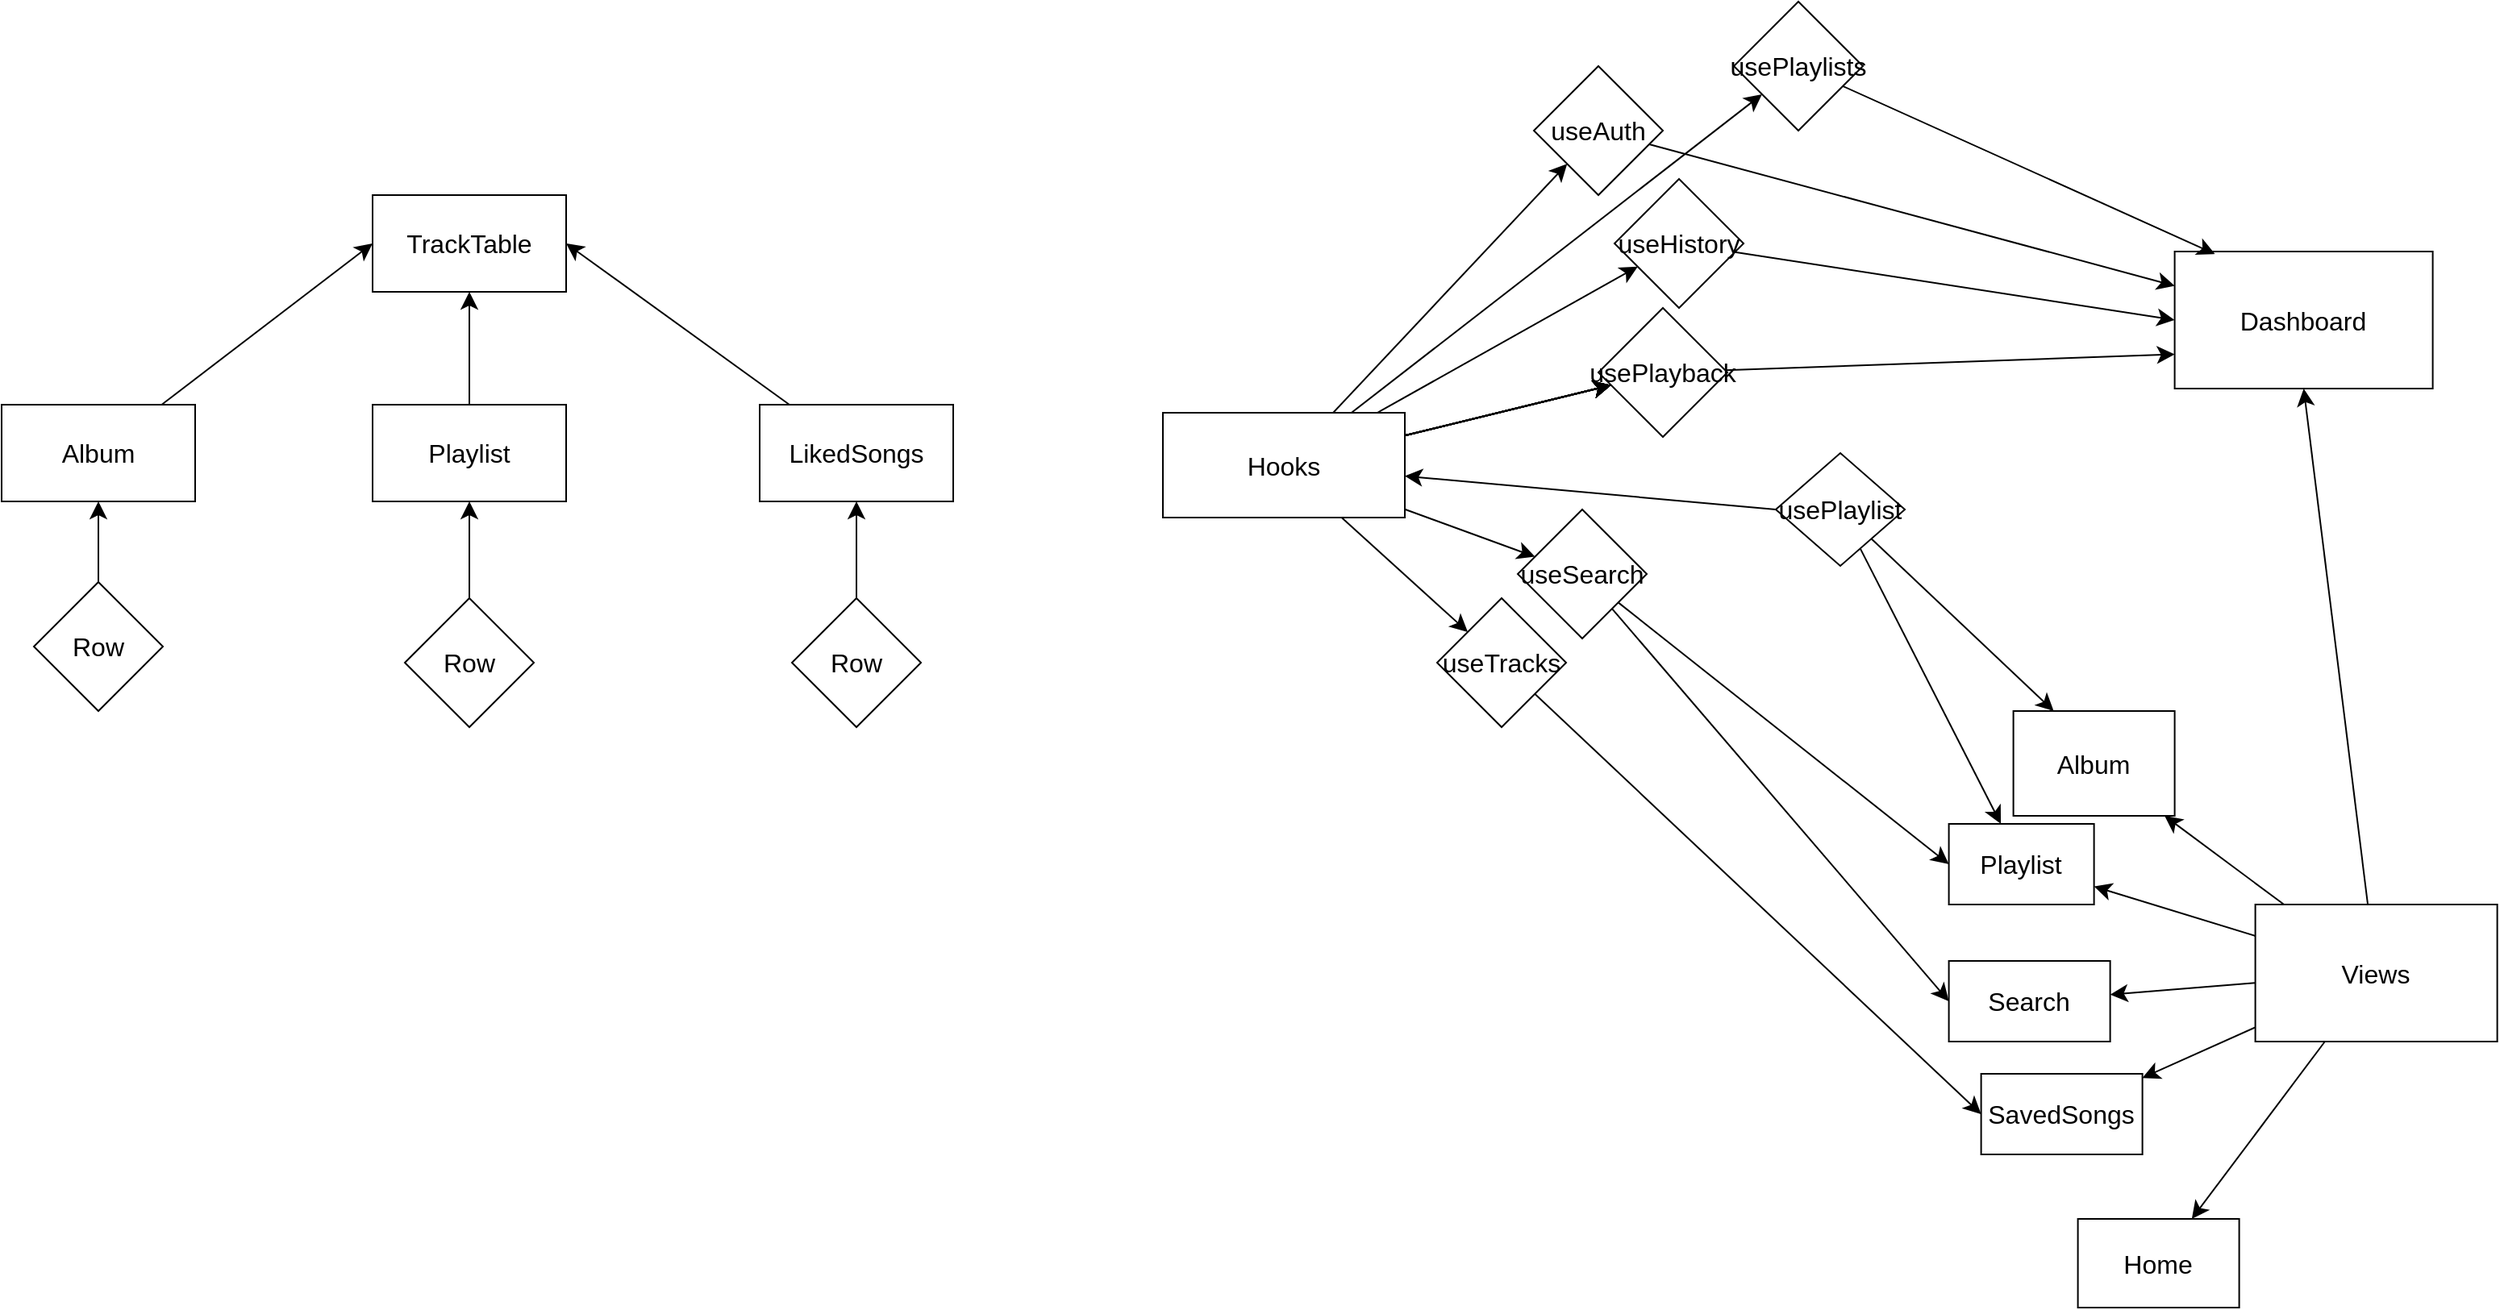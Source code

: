 <mxfile version="21.3.6" type="device">
  <diagram id="C5RBs43oDa-KdzZeNtuy" name="Page-1">
    <mxGraphModel dx="1822" dy="1751" grid="1" gridSize="10" guides="1" tooltips="1" connect="1" arrows="1" fold="1" page="1" pageScale="1" pageWidth="827" pageHeight="1169" math="0" shadow="0">
      <root>
        <mxCell id="WIyWlLk6GJQsqaUBKTNV-0" />
        <mxCell id="WIyWlLk6GJQsqaUBKTNV-1" parent="WIyWlLk6GJQsqaUBKTNV-0" />
        <mxCell id="a4OTLUtItuGeTME4cSqo-0" value="Dashboard" style="rounded=0;whiteSpace=wrap;html=1;fontSize=16;" parent="WIyWlLk6GJQsqaUBKTNV-1" vertex="1">
          <mxGeometry x="607.3" y="65" width="160" height="85" as="geometry" />
        </mxCell>
        <mxCell id="a4OTLUtItuGeTME4cSqo-6" value="" style="edgeStyle=none;curved=1;rounded=0;orthogonalLoop=1;jettySize=auto;html=1;fontSize=12;startSize=8;endSize=8;" parent="WIyWlLk6GJQsqaUBKTNV-1" source="a4OTLUtItuGeTME4cSqo-1" target="a4OTLUtItuGeTME4cSqo-5" edge="1">
          <mxGeometry relative="1" as="geometry" />
        </mxCell>
        <mxCell id="a4OTLUtItuGeTME4cSqo-7" value="" style="edgeStyle=none;curved=1;rounded=0;orthogonalLoop=1;jettySize=auto;html=1;fontSize=12;startSize=8;endSize=8;" parent="WIyWlLk6GJQsqaUBKTNV-1" source="a4OTLUtItuGeTME4cSqo-1" target="a4OTLUtItuGeTME4cSqo-5" edge="1">
          <mxGeometry relative="1" as="geometry" />
        </mxCell>
        <mxCell id="a4OTLUtItuGeTME4cSqo-8" value="" style="edgeStyle=none;curved=1;rounded=0;orthogonalLoop=1;jettySize=auto;html=1;fontSize=12;startSize=8;endSize=8;" parent="WIyWlLk6GJQsqaUBKTNV-1" source="a4OTLUtItuGeTME4cSqo-1" target="a4OTLUtItuGeTME4cSqo-5" edge="1">
          <mxGeometry relative="1" as="geometry" />
        </mxCell>
        <mxCell id="a4OTLUtItuGeTME4cSqo-9" value="" style="edgeStyle=none;curved=1;rounded=0;orthogonalLoop=1;jettySize=auto;html=1;fontSize=12;startSize=8;endSize=8;" parent="WIyWlLk6GJQsqaUBKTNV-1" source="a4OTLUtItuGeTME4cSqo-1" target="a4OTLUtItuGeTME4cSqo-5" edge="1">
          <mxGeometry relative="1" as="geometry" />
        </mxCell>
        <mxCell id="a4OTLUtItuGeTME4cSqo-10" value="" style="edgeStyle=none;curved=1;rounded=0;orthogonalLoop=1;jettySize=auto;html=1;fontSize=12;startSize=8;endSize=8;" parent="WIyWlLk6GJQsqaUBKTNV-1" source="a4OTLUtItuGeTME4cSqo-1" target="a4OTLUtItuGeTME4cSqo-5" edge="1">
          <mxGeometry relative="1" as="geometry" />
        </mxCell>
        <mxCell id="a4OTLUtItuGeTME4cSqo-11" value="" style="edgeStyle=none;curved=1;rounded=0;orthogonalLoop=1;jettySize=auto;html=1;fontSize=12;startSize=8;endSize=8;" parent="WIyWlLk6GJQsqaUBKTNV-1" source="a4OTLUtItuGeTME4cSqo-1" target="a4OTLUtItuGeTME4cSqo-5" edge="1">
          <mxGeometry relative="1" as="geometry" />
        </mxCell>
        <mxCell id="a4OTLUtItuGeTME4cSqo-12" value="" style="edgeStyle=none;curved=1;rounded=0;orthogonalLoop=1;jettySize=auto;html=1;fontSize=12;startSize=8;endSize=8;" parent="WIyWlLk6GJQsqaUBKTNV-1" source="a4OTLUtItuGeTME4cSqo-1" target="a4OTLUtItuGeTME4cSqo-5" edge="1">
          <mxGeometry relative="1" as="geometry" />
        </mxCell>
        <mxCell id="a4OTLUtItuGeTME4cSqo-13" value="" style="edgeStyle=none;curved=1;rounded=0;orthogonalLoop=1;jettySize=auto;html=1;fontSize=12;startSize=8;endSize=8;" parent="WIyWlLk6GJQsqaUBKTNV-1" source="a4OTLUtItuGeTME4cSqo-1" target="a4OTLUtItuGeTME4cSqo-5" edge="1">
          <mxGeometry relative="1" as="geometry" />
        </mxCell>
        <mxCell id="a4OTLUtItuGeTME4cSqo-15" value="" style="edgeStyle=none;curved=1;rounded=0;orthogonalLoop=1;jettySize=auto;html=1;fontSize=12;startSize=8;endSize=8;" parent="WIyWlLk6GJQsqaUBKTNV-1" source="a4OTLUtItuGeTME4cSqo-1" target="a4OTLUtItuGeTME4cSqo-14" edge="1">
          <mxGeometry relative="1" as="geometry" />
        </mxCell>
        <mxCell id="a4OTLUtItuGeTME4cSqo-17" value="" style="edgeStyle=none;curved=1;rounded=0;orthogonalLoop=1;jettySize=auto;html=1;fontSize=12;startSize=8;endSize=8;" parent="WIyWlLk6GJQsqaUBKTNV-1" source="a4OTLUtItuGeTME4cSqo-1" target="a4OTLUtItuGeTME4cSqo-16" edge="1">
          <mxGeometry relative="1" as="geometry" />
        </mxCell>
        <mxCell id="a4OTLUtItuGeTME4cSqo-19" value="" style="edgeStyle=none;curved=1;rounded=0;orthogonalLoop=1;jettySize=auto;html=1;fontSize=12;startSize=8;endSize=8;" parent="WIyWlLk6GJQsqaUBKTNV-1" source="a4OTLUtItuGeTME4cSqo-1" target="a4OTLUtItuGeTME4cSqo-18" edge="1">
          <mxGeometry relative="1" as="geometry" />
        </mxCell>
        <mxCell id="a4OTLUtItuGeTME4cSqo-21" value="" style="edgeStyle=none;curved=1;rounded=0;orthogonalLoop=1;jettySize=auto;html=1;fontSize=12;startSize=8;endSize=8;" parent="WIyWlLk6GJQsqaUBKTNV-1" source="a4OTLUtItuGeTME4cSqo-1" target="a4OTLUtItuGeTME4cSqo-20" edge="1">
          <mxGeometry relative="1" as="geometry" />
        </mxCell>
        <mxCell id="a4OTLUtItuGeTME4cSqo-49" value="" style="edgeStyle=none;curved=1;rounded=0;orthogonalLoop=1;jettySize=auto;html=1;fontSize=12;startSize=8;endSize=8;" parent="WIyWlLk6GJQsqaUBKTNV-1" source="a4OTLUtItuGeTME4cSqo-1" target="a4OTLUtItuGeTME4cSqo-48" edge="1">
          <mxGeometry relative="1" as="geometry" />
        </mxCell>
        <mxCell id="a4OTLUtItuGeTME4cSqo-1" value="Hooks" style="rounded=0;whiteSpace=wrap;html=1;fontSize=16;" parent="WIyWlLk6GJQsqaUBKTNV-1" vertex="1">
          <mxGeometry x="-20" y="165" width="150" height="65" as="geometry" />
        </mxCell>
        <mxCell id="a4OTLUtItuGeTME4cSqo-26" value="" style="edgeStyle=none;curved=1;rounded=0;orthogonalLoop=1;jettySize=auto;html=1;fontSize=12;startSize=8;endSize=8;" parent="WIyWlLk6GJQsqaUBKTNV-1" source="a4OTLUtItuGeTME4cSqo-2" target="a4OTLUtItuGeTME4cSqo-25" edge="1">
          <mxGeometry relative="1" as="geometry" />
        </mxCell>
        <mxCell id="a4OTLUtItuGeTME4cSqo-28" value="" style="edgeStyle=none;curved=1;rounded=0;orthogonalLoop=1;jettySize=auto;html=1;fontSize=12;startSize=8;endSize=8;" parent="WIyWlLk6GJQsqaUBKTNV-1" source="a4OTLUtItuGeTME4cSqo-2" target="a4OTLUtItuGeTME4cSqo-27" edge="1">
          <mxGeometry relative="1" as="geometry" />
        </mxCell>
        <mxCell id="a4OTLUtItuGeTME4cSqo-30" value="" style="edgeStyle=none;curved=1;rounded=0;orthogonalLoop=1;jettySize=auto;html=1;fontSize=12;startSize=8;endSize=8;" parent="WIyWlLk6GJQsqaUBKTNV-1" source="a4OTLUtItuGeTME4cSqo-2" target="a4OTLUtItuGeTME4cSqo-29" edge="1">
          <mxGeometry relative="1" as="geometry" />
        </mxCell>
        <mxCell id="a4OTLUtItuGeTME4cSqo-32" value="" style="edgeStyle=none;curved=1;rounded=0;orthogonalLoop=1;jettySize=auto;html=1;fontSize=12;startSize=8;endSize=8;" parent="WIyWlLk6GJQsqaUBKTNV-1" source="a4OTLUtItuGeTME4cSqo-2" target="a4OTLUtItuGeTME4cSqo-31" edge="1">
          <mxGeometry relative="1" as="geometry" />
        </mxCell>
        <mxCell id="a4OTLUtItuGeTME4cSqo-39" style="edgeStyle=none;curved=1;rounded=0;orthogonalLoop=1;jettySize=auto;html=1;entryX=0.5;entryY=1;entryDx=0;entryDy=0;fontSize=12;startSize=8;endSize=8;" parent="WIyWlLk6GJQsqaUBKTNV-1" source="a4OTLUtItuGeTME4cSqo-2" target="a4OTLUtItuGeTME4cSqo-0" edge="1">
          <mxGeometry relative="1" as="geometry" />
        </mxCell>
        <mxCell id="a4OTLUtItuGeTME4cSqo-45" value="" style="edgeStyle=none;curved=1;rounded=0;orthogonalLoop=1;jettySize=auto;html=1;fontSize=12;startSize=8;endSize=8;" parent="WIyWlLk6GJQsqaUBKTNV-1" source="a4OTLUtItuGeTME4cSqo-2" target="a4OTLUtItuGeTME4cSqo-44" edge="1">
          <mxGeometry relative="1" as="geometry" />
        </mxCell>
        <mxCell id="a4OTLUtItuGeTME4cSqo-2" value="Views" style="rounded=0;whiteSpace=wrap;html=1;fontSize=16;" parent="WIyWlLk6GJQsqaUBKTNV-1" vertex="1">
          <mxGeometry x="657.3" y="470" width="150" height="85" as="geometry" />
        </mxCell>
        <mxCell id="a4OTLUtItuGeTME4cSqo-41" style="edgeStyle=none;curved=1;rounded=0;orthogonalLoop=1;jettySize=auto;html=1;exitX=0;exitY=0.5;exitDx=0;exitDy=0;fontSize=12;startSize=8;endSize=8;" parent="WIyWlLk6GJQsqaUBKTNV-1" source="a4OTLUtItuGeTME4cSqo-3" target="a4OTLUtItuGeTME4cSqo-1" edge="1">
          <mxGeometry relative="1" as="geometry" />
        </mxCell>
        <mxCell id="1RcgN7MGZJYINN4Vdq3p-1" style="edgeStyle=none;curved=1;rounded=0;orthogonalLoop=1;jettySize=auto;html=1;fontSize=12;startSize=8;endSize=8;" parent="WIyWlLk6GJQsqaUBKTNV-1" source="a4OTLUtItuGeTME4cSqo-3" target="a4OTLUtItuGeTME4cSqo-25" edge="1">
          <mxGeometry relative="1" as="geometry" />
        </mxCell>
        <mxCell id="1RcgN7MGZJYINN4Vdq3p-2" style="edgeStyle=none;curved=1;rounded=0;orthogonalLoop=1;jettySize=auto;html=1;entryX=0.25;entryY=0;entryDx=0;entryDy=0;fontSize=12;startSize=8;endSize=8;" parent="WIyWlLk6GJQsqaUBKTNV-1" source="a4OTLUtItuGeTME4cSqo-3" target="a4OTLUtItuGeTME4cSqo-27" edge="1">
          <mxGeometry relative="1" as="geometry" />
        </mxCell>
        <mxCell id="a4OTLUtItuGeTME4cSqo-3" value="usePlaylist" style="rhombus;whiteSpace=wrap;html=1;fontSize=16;rounded=0;" parent="WIyWlLk6GJQsqaUBKTNV-1" vertex="1">
          <mxGeometry x="360" y="190" width="80" height="70" as="geometry" />
        </mxCell>
        <mxCell id="a4OTLUtItuGeTME4cSqo-36" style="edgeStyle=none;curved=1;rounded=0;orthogonalLoop=1;jettySize=auto;html=1;entryX=0;entryY=0.75;entryDx=0;entryDy=0;fontSize=12;startSize=8;endSize=8;" parent="WIyWlLk6GJQsqaUBKTNV-1" source="a4OTLUtItuGeTME4cSqo-5" target="a4OTLUtItuGeTME4cSqo-0" edge="1">
          <mxGeometry relative="1" as="geometry" />
        </mxCell>
        <mxCell id="a4OTLUtItuGeTME4cSqo-5" value="usePlayback" style="rhombus;whiteSpace=wrap;html=1;fontSize=16;rounded=0;" parent="WIyWlLk6GJQsqaUBKTNV-1" vertex="1">
          <mxGeometry x="250" y="100" width="80" height="80" as="geometry" />
        </mxCell>
        <mxCell id="a4OTLUtItuGeTME4cSqo-34" style="edgeStyle=none;curved=1;rounded=0;orthogonalLoop=1;jettySize=auto;html=1;entryX=0;entryY=0.5;entryDx=0;entryDy=0;fontSize=12;startSize=8;endSize=8;" parent="WIyWlLk6GJQsqaUBKTNV-1" source="a4OTLUtItuGeTME4cSqo-14" target="a4OTLUtItuGeTME4cSqo-31" edge="1">
          <mxGeometry relative="1" as="geometry" />
        </mxCell>
        <mxCell id="a4OTLUtItuGeTME4cSqo-14" value="useTracks" style="rhombus;whiteSpace=wrap;html=1;fontSize=16;rounded=0;" parent="WIyWlLk6GJQsqaUBKTNV-1" vertex="1">
          <mxGeometry x="150" y="280" width="80" height="80" as="geometry" />
        </mxCell>
        <mxCell id="a4OTLUtItuGeTME4cSqo-33" style="edgeStyle=none;curved=1;rounded=0;orthogonalLoop=1;jettySize=auto;html=1;entryX=0;entryY=0.5;entryDx=0;entryDy=0;fontSize=12;startSize=8;endSize=8;" parent="WIyWlLk6GJQsqaUBKTNV-1" source="a4OTLUtItuGeTME4cSqo-16" target="a4OTLUtItuGeTME4cSqo-25" edge="1">
          <mxGeometry relative="1" as="geometry" />
        </mxCell>
        <mxCell id="a4OTLUtItuGeTME4cSqo-43" style="edgeStyle=none;curved=1;rounded=0;orthogonalLoop=1;jettySize=auto;html=1;entryX=0;entryY=0.5;entryDx=0;entryDy=0;fontSize=12;startSize=8;endSize=8;" parent="WIyWlLk6GJQsqaUBKTNV-1" source="a4OTLUtItuGeTME4cSqo-16" target="a4OTLUtItuGeTME4cSqo-29" edge="1">
          <mxGeometry relative="1" as="geometry" />
        </mxCell>
        <mxCell id="a4OTLUtItuGeTME4cSqo-16" value="useSearch" style="rhombus;whiteSpace=wrap;html=1;fontSize=16;rounded=0;" parent="WIyWlLk6GJQsqaUBKTNV-1" vertex="1">
          <mxGeometry x="200" y="225" width="80" height="80" as="geometry" />
        </mxCell>
        <mxCell id="a4OTLUtItuGeTME4cSqo-23" style="edgeStyle=none;curved=1;rounded=0;orthogonalLoop=1;jettySize=auto;html=1;entryX=0;entryY=0.25;entryDx=0;entryDy=0;fontSize=12;startSize=8;endSize=8;" parent="WIyWlLk6GJQsqaUBKTNV-1" source="a4OTLUtItuGeTME4cSqo-18" target="a4OTLUtItuGeTME4cSqo-0" edge="1">
          <mxGeometry relative="1" as="geometry" />
        </mxCell>
        <mxCell id="a4OTLUtItuGeTME4cSqo-18" value="useAuth" style="rhombus;whiteSpace=wrap;html=1;fontSize=16;rounded=0;" parent="WIyWlLk6GJQsqaUBKTNV-1" vertex="1">
          <mxGeometry x="210" y="-50" width="80" height="80" as="geometry" />
        </mxCell>
        <mxCell id="a4OTLUtItuGeTME4cSqo-24" style="edgeStyle=none;curved=1;rounded=0;orthogonalLoop=1;jettySize=auto;html=1;entryX=0;entryY=0.5;entryDx=0;entryDy=0;fontSize=12;startSize=8;endSize=8;" parent="WIyWlLk6GJQsqaUBKTNV-1" source="a4OTLUtItuGeTME4cSqo-20" target="a4OTLUtItuGeTME4cSqo-0" edge="1">
          <mxGeometry relative="1" as="geometry" />
        </mxCell>
        <mxCell id="a4OTLUtItuGeTME4cSqo-20" value="useHistory" style="rhombus;whiteSpace=wrap;html=1;fontSize=16;rounded=0;" parent="WIyWlLk6GJQsqaUBKTNV-1" vertex="1">
          <mxGeometry x="260" y="20" width="80" height="80" as="geometry" />
        </mxCell>
        <mxCell id="a4OTLUtItuGeTME4cSqo-25" value="Playlist" style="whiteSpace=wrap;html=1;fontSize=16;rounded=0;" parent="WIyWlLk6GJQsqaUBKTNV-1" vertex="1">
          <mxGeometry x="467.3" y="420" width="90" height="50" as="geometry" />
        </mxCell>
        <mxCell id="a4OTLUtItuGeTME4cSqo-27" value="Album" style="whiteSpace=wrap;html=1;fontSize=16;rounded=0;" parent="WIyWlLk6GJQsqaUBKTNV-1" vertex="1">
          <mxGeometry x="507.3" y="350" width="100" height="65" as="geometry" />
        </mxCell>
        <mxCell id="a4OTLUtItuGeTME4cSqo-29" value="Search" style="whiteSpace=wrap;html=1;fontSize=16;rounded=0;" parent="WIyWlLk6GJQsqaUBKTNV-1" vertex="1">
          <mxGeometry x="467.3" y="505" width="100" height="50" as="geometry" />
        </mxCell>
        <mxCell id="a4OTLUtItuGeTME4cSqo-31" value="SavedSongs" style="whiteSpace=wrap;html=1;fontSize=16;rounded=0;" parent="WIyWlLk6GJQsqaUBKTNV-1" vertex="1">
          <mxGeometry x="487.3" y="575" width="100" height="50" as="geometry" />
        </mxCell>
        <mxCell id="a4OTLUtItuGeTME4cSqo-44" value="Home" style="whiteSpace=wrap;html=1;fontSize=16;rounded=0;" parent="WIyWlLk6GJQsqaUBKTNV-1" vertex="1">
          <mxGeometry x="547.3" y="665" width="100" height="55" as="geometry" />
        </mxCell>
        <mxCell id="1RcgN7MGZJYINN4Vdq3p-3" style="edgeStyle=none;curved=1;rounded=0;orthogonalLoop=1;jettySize=auto;html=1;entryX=0.156;entryY=0.018;entryDx=0;entryDy=0;entryPerimeter=0;fontSize=12;startSize=8;endSize=8;" parent="WIyWlLk6GJQsqaUBKTNV-1" source="a4OTLUtItuGeTME4cSqo-48" target="a4OTLUtItuGeTME4cSqo-0" edge="1">
          <mxGeometry relative="1" as="geometry" />
        </mxCell>
        <mxCell id="a4OTLUtItuGeTME4cSqo-48" value="usePlaylists" style="rhombus;whiteSpace=wrap;html=1;fontSize=16;rounded=0;" parent="WIyWlLk6GJQsqaUBKTNV-1" vertex="1">
          <mxGeometry x="334" y="-90" width="80" height="80" as="geometry" />
        </mxCell>
        <mxCell id="pGoiMWkYPLcY7EDyr4n9-0" value="TrackTable" style="rounded=0;whiteSpace=wrap;html=1;fontSize=16;" vertex="1" parent="WIyWlLk6GJQsqaUBKTNV-1">
          <mxGeometry x="-510" y="30" width="120" height="60" as="geometry" />
        </mxCell>
        <mxCell id="pGoiMWkYPLcY7EDyr4n9-12" style="edgeStyle=none;curved=1;rounded=0;orthogonalLoop=1;jettySize=auto;html=1;entryX=0;entryY=0.5;entryDx=0;entryDy=0;fontSize=12;startSize=8;endSize=8;" edge="1" parent="WIyWlLk6GJQsqaUBKTNV-1" source="pGoiMWkYPLcY7EDyr4n9-1" target="pGoiMWkYPLcY7EDyr4n9-0">
          <mxGeometry relative="1" as="geometry" />
        </mxCell>
        <mxCell id="pGoiMWkYPLcY7EDyr4n9-1" value="Album" style="rounded=0;whiteSpace=wrap;html=1;fontSize=16;" vertex="1" parent="WIyWlLk6GJQsqaUBKTNV-1">
          <mxGeometry x="-740" y="160" width="120" height="60" as="geometry" />
        </mxCell>
        <mxCell id="pGoiMWkYPLcY7EDyr4n9-11" style="edgeStyle=none;curved=1;rounded=0;orthogonalLoop=1;jettySize=auto;html=1;entryX=0.5;entryY=1;entryDx=0;entryDy=0;fontSize=12;startSize=8;endSize=8;" edge="1" parent="WIyWlLk6GJQsqaUBKTNV-1" source="pGoiMWkYPLcY7EDyr4n9-2" target="pGoiMWkYPLcY7EDyr4n9-0">
          <mxGeometry relative="1" as="geometry" />
        </mxCell>
        <mxCell id="pGoiMWkYPLcY7EDyr4n9-2" value="Playlist" style="rounded=0;whiteSpace=wrap;html=1;fontSize=16;" vertex="1" parent="WIyWlLk6GJQsqaUBKTNV-1">
          <mxGeometry x="-510" y="160" width="120" height="60" as="geometry" />
        </mxCell>
        <mxCell id="pGoiMWkYPLcY7EDyr4n9-10" style="edgeStyle=none;curved=1;rounded=0;orthogonalLoop=1;jettySize=auto;html=1;fontSize=12;startSize=8;endSize=8;entryX=1;entryY=0.5;entryDx=0;entryDy=0;" edge="1" parent="WIyWlLk6GJQsqaUBKTNV-1" source="pGoiMWkYPLcY7EDyr4n9-3" target="pGoiMWkYPLcY7EDyr4n9-0">
          <mxGeometry relative="1" as="geometry">
            <mxPoint x="-380" y="90" as="targetPoint" />
          </mxGeometry>
        </mxCell>
        <mxCell id="pGoiMWkYPLcY7EDyr4n9-3" value="LikedSongs" style="rounded=0;whiteSpace=wrap;html=1;fontSize=16;" vertex="1" parent="WIyWlLk6GJQsqaUBKTNV-1">
          <mxGeometry x="-270" y="160" width="120" height="60" as="geometry" />
        </mxCell>
        <mxCell id="pGoiMWkYPLcY7EDyr4n9-7" style="edgeStyle=none;curved=1;rounded=0;orthogonalLoop=1;jettySize=auto;html=1;entryX=0.5;entryY=1;entryDx=0;entryDy=0;fontSize=12;startSize=8;endSize=8;" edge="1" parent="WIyWlLk6GJQsqaUBKTNV-1" source="pGoiMWkYPLcY7EDyr4n9-4" target="pGoiMWkYPLcY7EDyr4n9-1">
          <mxGeometry relative="1" as="geometry" />
        </mxCell>
        <mxCell id="pGoiMWkYPLcY7EDyr4n9-4" value="Row" style="rhombus;whiteSpace=wrap;html=1;fontSize=16;" vertex="1" parent="WIyWlLk6GJQsqaUBKTNV-1">
          <mxGeometry x="-720" y="270" width="80" height="80" as="geometry" />
        </mxCell>
        <mxCell id="pGoiMWkYPLcY7EDyr4n9-8" style="edgeStyle=none;curved=1;rounded=0;orthogonalLoop=1;jettySize=auto;html=1;entryX=0.5;entryY=1;entryDx=0;entryDy=0;fontSize=12;startSize=8;endSize=8;" edge="1" parent="WIyWlLk6GJQsqaUBKTNV-1" source="pGoiMWkYPLcY7EDyr4n9-5" target="pGoiMWkYPLcY7EDyr4n9-2">
          <mxGeometry relative="1" as="geometry" />
        </mxCell>
        <mxCell id="pGoiMWkYPLcY7EDyr4n9-5" value="Row" style="rhombus;whiteSpace=wrap;html=1;fontSize=16;" vertex="1" parent="WIyWlLk6GJQsqaUBKTNV-1">
          <mxGeometry x="-490" y="280" width="80" height="80" as="geometry" />
        </mxCell>
        <mxCell id="pGoiMWkYPLcY7EDyr4n9-9" style="edgeStyle=none;curved=1;rounded=0;orthogonalLoop=1;jettySize=auto;html=1;entryX=0.5;entryY=1;entryDx=0;entryDy=0;fontSize=12;startSize=8;endSize=8;" edge="1" parent="WIyWlLk6GJQsqaUBKTNV-1" source="pGoiMWkYPLcY7EDyr4n9-6" target="pGoiMWkYPLcY7EDyr4n9-3">
          <mxGeometry relative="1" as="geometry" />
        </mxCell>
        <mxCell id="pGoiMWkYPLcY7EDyr4n9-6" value="Row" style="rhombus;whiteSpace=wrap;html=1;fontSize=16;" vertex="1" parent="WIyWlLk6GJQsqaUBKTNV-1">
          <mxGeometry x="-250" y="280" width="80" height="80" as="geometry" />
        </mxCell>
      </root>
    </mxGraphModel>
  </diagram>
</mxfile>
